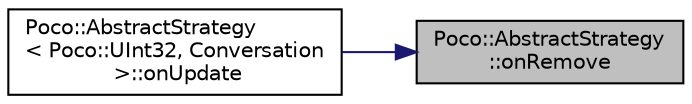 digraph "Poco::AbstractStrategy::onRemove"
{
 // LATEX_PDF_SIZE
  edge [fontname="Helvetica",fontsize="10",labelfontname="Helvetica",labelfontsize="10"];
  node [fontname="Helvetica",fontsize="10",shape=record];
  rankdir="RL";
  Node1 [label="Poco::AbstractStrategy\l::onRemove",height=0.2,width=0.4,color="black", fillcolor="grey75", style="filled", fontcolor="black",tooltip=" "];
  Node1 -> Node2 [dir="back",color="midnightblue",fontsize="10",style="solid",fontname="Helvetica"];
  Node2 [label="Poco::AbstractStrategy\l\< Poco::UInt32, Conversation\l \>::onUpdate",height=0.2,width=0.4,color="black", fillcolor="white", style="filled",URL="$classPoco_1_1AbstractStrategy.html#ae6d1f28a5590ebd288eb644747b016a7",tooltip="Updates an existing entry."];
}
